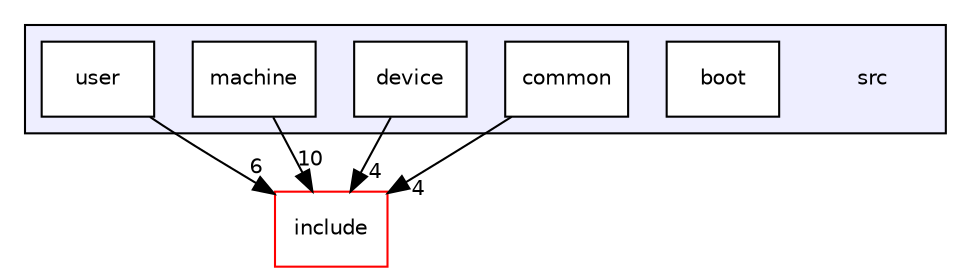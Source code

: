 digraph "src" {
  bgcolor=transparent;
  compound=true
  node [ fontsize="10", fontname="Helvetica"];
  edge [ labelfontsize="10", labelfontname="Helvetica"];
  subgraph clusterdir_68267d1309a1af8e8297ef4c3efbcdba {
    graph [ bgcolor="#eeeeff", pencolor="black", label="" URL="dir_68267d1309a1af8e8297ef4c3efbcdba.html"];
    dir_68267d1309a1af8e8297ef4c3efbcdba [shape=plaintext label="src"];
    dir_52780cb445d9f0b97a98e8aabec4d968 [shape=box label="boot" color="black" fillcolor="white" style="filled" URL="dir_52780cb445d9f0b97a98e8aabec4d968.html"];
    dir_fdedb0aba14d44ce9d99bc100e026e6a [shape=box label="common" color="black" fillcolor="white" style="filled" URL="dir_fdedb0aba14d44ce9d99bc100e026e6a.html"];
    dir_16dc92632bab467dc50b01bd02b3341a [shape=box label="device" color="black" fillcolor="white" style="filled" URL="dir_16dc92632bab467dc50b01bd02b3341a.html"];
    dir_06b062a9f15ff3f22ddc9473dee1a1a4 [shape=box label="machine" color="black" fillcolor="white" style="filled" URL="dir_06b062a9f15ff3f22ddc9473dee1a1a4.html"];
    dir_8b0164eb0fb74115683f9812cb2f78f0 [shape=box label="user" color="black" fillcolor="white" style="filled" URL="dir_8b0164eb0fb74115683f9812cb2f78f0.html"];
  }
  dir_d44c64559bbebec7f509842c48db8b23 [shape=box label="include" color="red" URL="dir_d44c64559bbebec7f509842c48db8b23.html"];
  dir_8b0164eb0fb74115683f9812cb2f78f0->dir_d44c64559bbebec7f509842c48db8b23 [headlabel="6", labeldistance=1.5 headhref="dir_000012_000000.html"];
  dir_06b062a9f15ff3f22ddc9473dee1a1a4->dir_d44c64559bbebec7f509842c48db8b23 [headlabel="10", labeldistance=1.5 headhref="dir_000011_000000.html"];
  dir_16dc92632bab467dc50b01bd02b3341a->dir_d44c64559bbebec7f509842c48db8b23 [headlabel="4", labeldistance=1.5 headhref="dir_000010_000000.html"];
  dir_fdedb0aba14d44ce9d99bc100e026e6a->dir_d44c64559bbebec7f509842c48db8b23 [headlabel="4", labeldistance=1.5 headhref="dir_000009_000000.html"];
}
